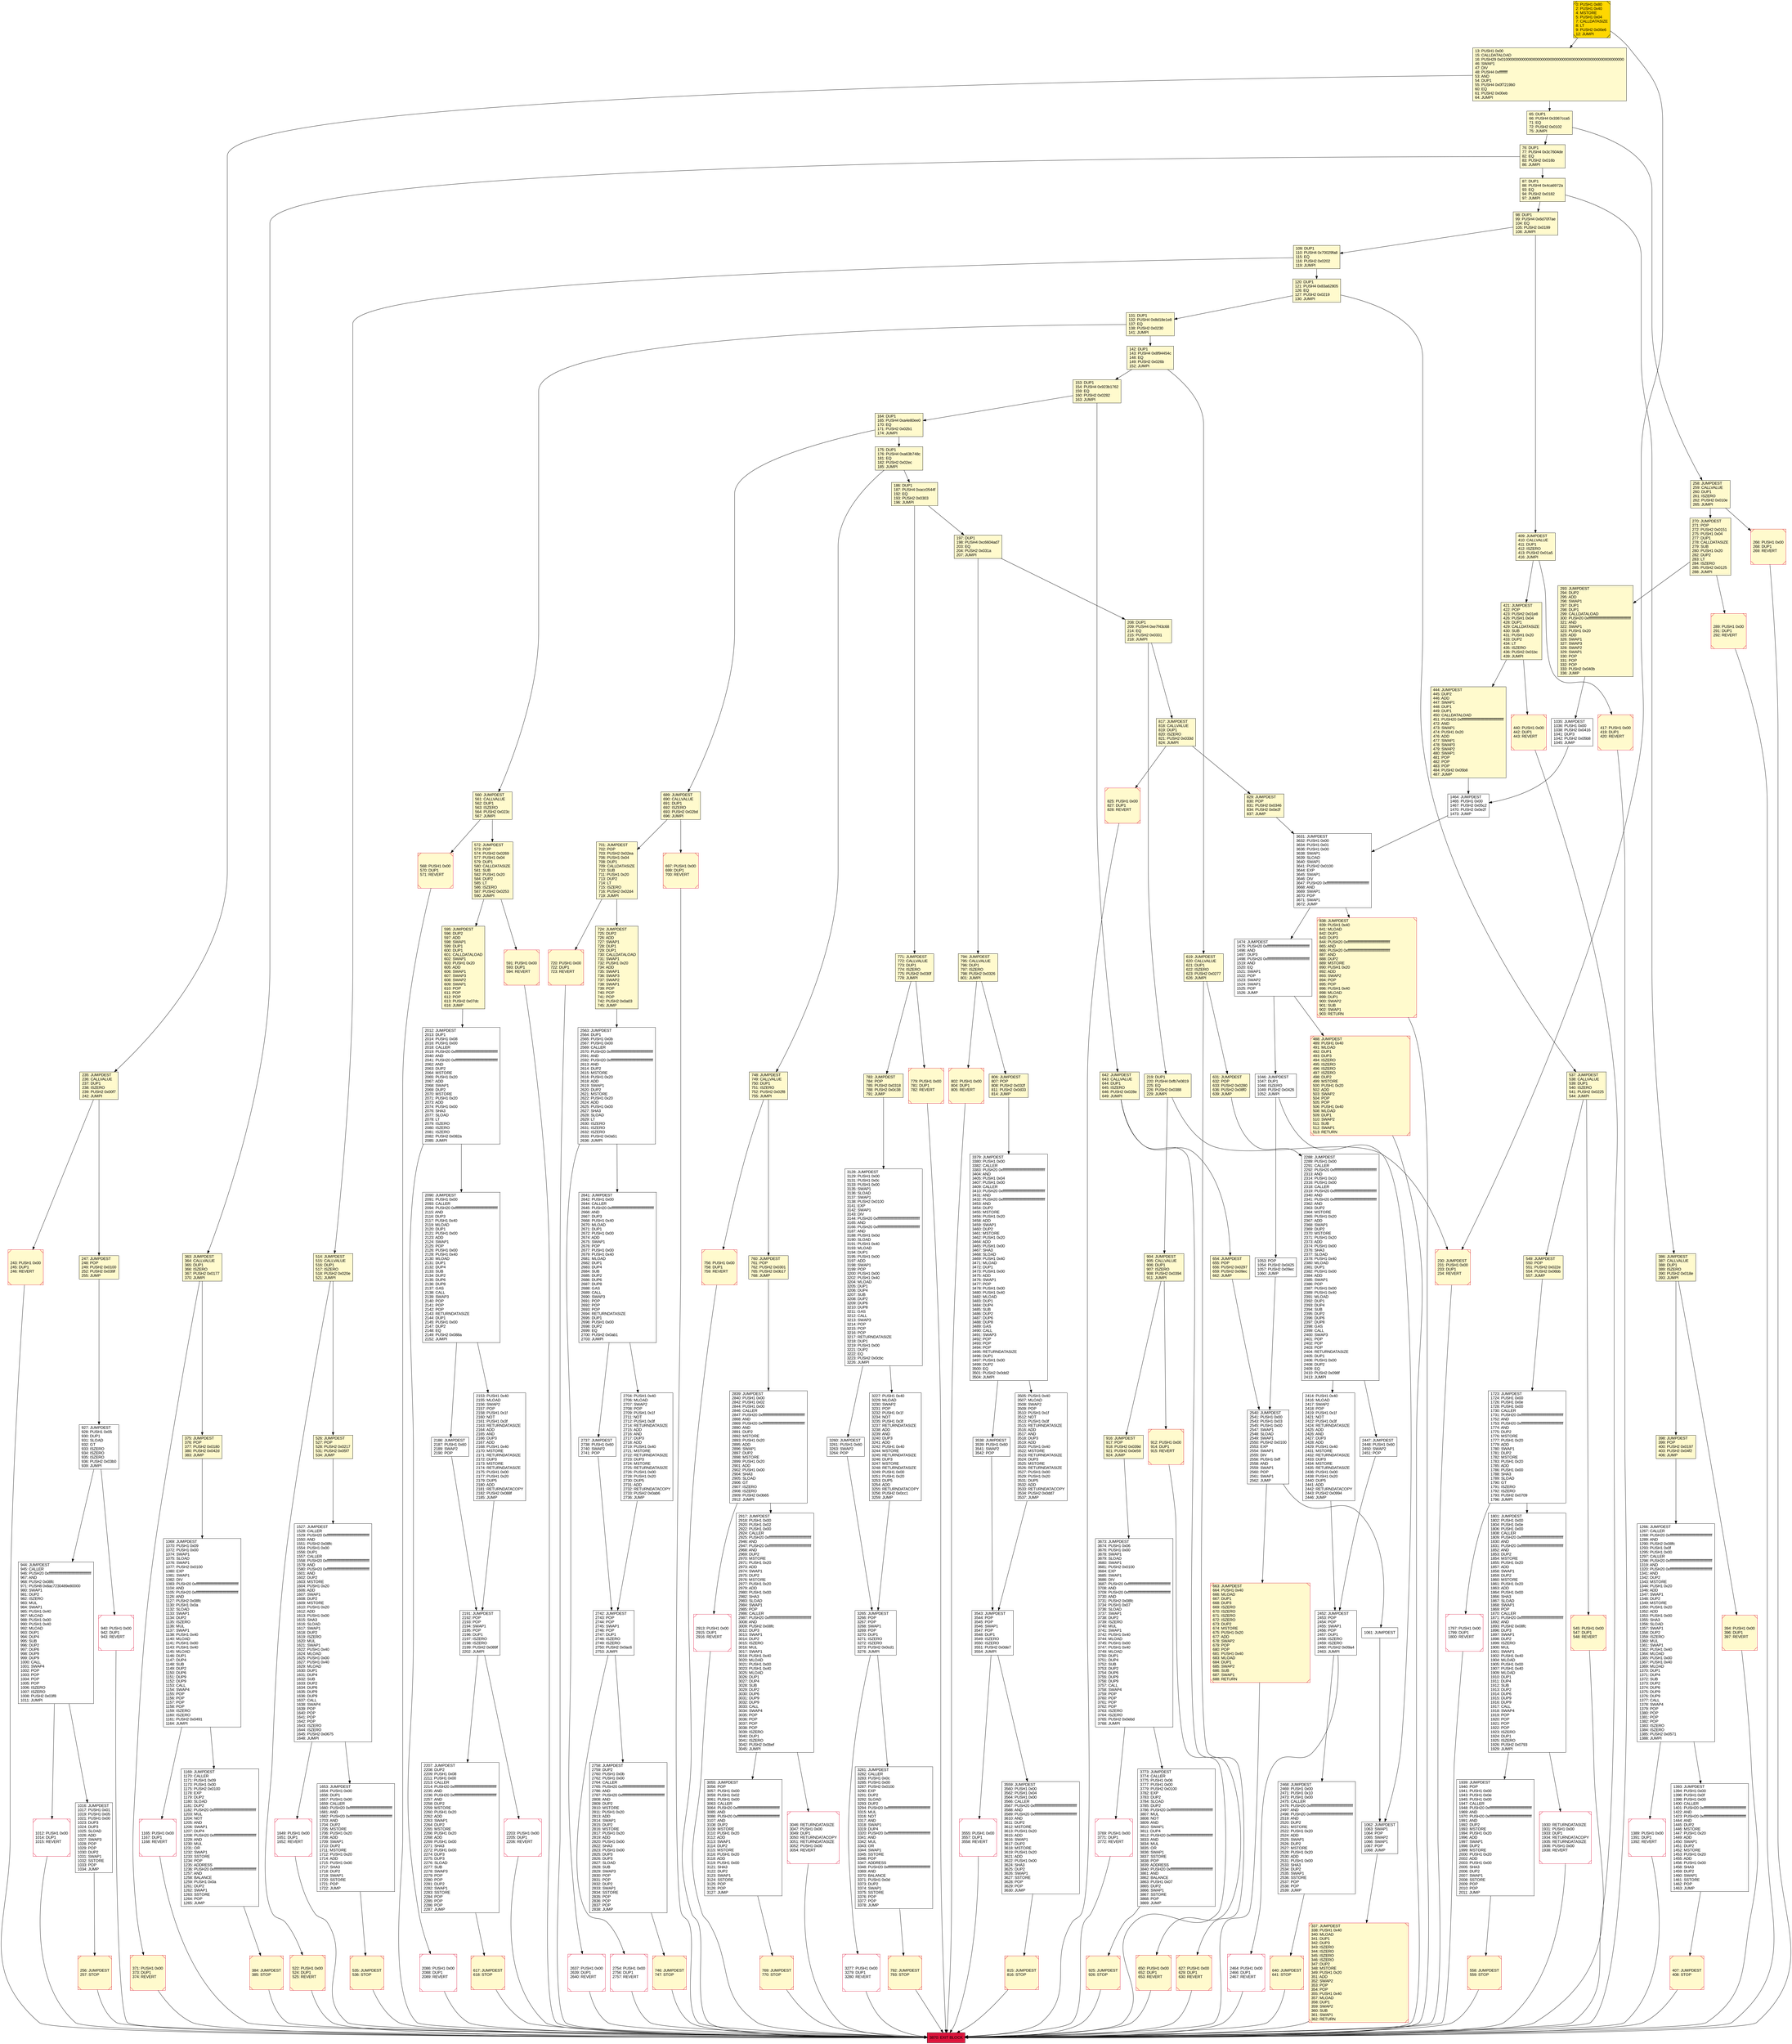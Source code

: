 digraph G {
bgcolor=transparent rankdir=UD;
node [shape=box style=filled color=black fillcolor=white fontname=arial fontcolor=black];
417 [label="417: PUSH1 0x00\l419: DUP1\l420: REVERT\l" fillcolor=lemonchiffon shape=Msquare color=crimson ];
444 [label="444: JUMPDEST\l445: DUP2\l446: ADD\l447: SWAP1\l448: DUP1\l449: DUP1\l450: CALLDATALOAD\l451: PUSH20 0xffffffffffffffffffffffffffffffffffffffff\l472: AND\l473: SWAP1\l474: PUSH1 0x20\l476: ADD\l477: SWAP1\l478: SWAP3\l479: SWAP2\l480: SWAP1\l481: POP\l482: POP\l483: POP\l484: PUSH2 0x05b8\l487: JUMP\l" fillcolor=lemonchiffon ];
2464 [label="2464: PUSH1 0x00\l2466: DUP1\l2467: REVERT\l" shape=Msquare color=crimson ];
407 [label="407: JUMPDEST\l408: STOP\l" fillcolor=lemonchiffon shape=Msquare color=crimson ];
2153 [label="2153: PUSH1 0x40\l2155: MLOAD\l2156: SWAP2\l2157: POP\l2158: PUSH1 0x1f\l2160: NOT\l2161: PUSH1 0x3f\l2163: RETURNDATASIZE\l2164: ADD\l2165: AND\l2166: DUP3\l2167: ADD\l2168: PUSH1 0x40\l2170: MSTORE\l2171: RETURNDATASIZE\l2172: DUP3\l2173: MSTORE\l2174: RETURNDATASIZE\l2175: PUSH1 0x00\l2177: PUSH1 0x20\l2179: DUP5\l2180: ADD\l2181: RETURNDATACOPY\l2182: PUSH2 0x088f\l2185: JUMP\l" ];
689 [label="689: JUMPDEST\l690: CALLVALUE\l691: DUP1\l692: ISZERO\l693: PUSH2 0x02bd\l696: JUMPI\l" fillcolor=lemonchiffon ];
65 [label="65: DUP1\l66: PUSH4 0x3367cca5\l71: EQ\l72: PUSH2 0x0102\l75: JUMPI\l" fillcolor=lemonchiffon ];
3379 [label="3379: JUMPDEST\l3380: PUSH1 0x00\l3382: CALLER\l3383: PUSH20 0xffffffffffffffffffffffffffffffffffffffff\l3404: AND\l3405: PUSH1 0x04\l3407: PUSH1 0x00\l3409: CALLER\l3410: PUSH20 0xffffffffffffffffffffffffffffffffffffffff\l3431: AND\l3432: PUSH20 0xffffffffffffffffffffffffffffffffffffffff\l3453: AND\l3454: DUP2\l3455: MSTORE\l3456: PUSH1 0x20\l3458: ADD\l3459: SWAP1\l3460: DUP2\l3461: MSTORE\l3462: PUSH1 0x20\l3464: ADD\l3465: PUSH1 0x00\l3467: SHA3\l3468: SLOAD\l3469: PUSH1 0x40\l3471: MLOAD\l3472: DUP1\l3473: PUSH1 0x00\l3475: ADD\l3476: SWAP1\l3477: POP\l3478: PUSH1 0x00\l3480: PUSH1 0x40\l3482: MLOAD\l3483: DUP1\l3484: DUP4\l3485: SUB\l3486: DUP2\l3487: DUP6\l3488: DUP8\l3489: GAS\l3490: CALL\l3491: SWAP3\l3492: POP\l3493: POP\l3494: POP\l3495: RETURNDATASIZE\l3496: DUP1\l3497: PUSH1 0x00\l3499: DUP2\l3500: EQ\l3501: PUSH2 0x0dd2\l3504: JUMPI\l" ];
2186 [label="2186: JUMPDEST\l2187: PUSH1 0x60\l2189: SWAP2\l2190: POP\l" ];
925 [label="925: JUMPDEST\l926: STOP\l" fillcolor=lemonchiffon shape=Msquare color=crimson ];
654 [label="654: JUMPDEST\l655: POP\l656: PUSH2 0x0297\l659: PUSH2 0x09ec\l662: JUMP\l" fillcolor=lemonchiffon ];
940 [label="940: PUSH1 0x00\l942: DUP1\l943: REVERT\l" shape=Msquare color=crimson ];
2447 [label="2447: JUMPDEST\l2448: PUSH1 0x60\l2450: SWAP2\l2451: POP\l" ];
13 [label="13: PUSH1 0x00\l15: CALLDATALOAD\l16: PUSH29 0x0100000000000000000000000000000000000000000000000000000000\l46: SWAP1\l47: DIV\l48: PUSH4 0xffffffff\l53: AND\l54: DUP1\l55: PUSH4 0x0f7219b0\l60: EQ\l61: PUSH2 0x00eb\l64: JUMPI\l" fillcolor=lemonchiffon ];
2090 [label="2090: JUMPDEST\l2091: PUSH1 0x00\l2093: CALLER\l2094: PUSH20 0xffffffffffffffffffffffffffffffffffffffff\l2115: AND\l2116: DUP3\l2117: PUSH1 0x40\l2119: MLOAD\l2120: DUP1\l2121: PUSH1 0x00\l2123: ADD\l2124: SWAP1\l2125: POP\l2126: PUSH1 0x00\l2128: PUSH1 0x40\l2130: MLOAD\l2131: DUP1\l2132: DUP4\l2133: SUB\l2134: DUP2\l2135: DUP6\l2136: DUP8\l2137: GAS\l2138: CALL\l2139: SWAP3\l2140: POP\l2141: POP\l2142: POP\l2143: RETURNDATASIZE\l2144: DUP1\l2145: PUSH1 0x00\l2147: DUP2\l2148: EQ\l2149: PUSH2 0x088a\l2152: JUMPI\l" ];
384 [label="384: JUMPDEST\l385: STOP\l" fillcolor=lemonchiffon shape=Msquare color=crimson ];
640 [label="640: JUMPDEST\l641: STOP\l" fillcolor=lemonchiffon shape=Msquare color=crimson ];
838 [label="838: JUMPDEST\l839: PUSH1 0x40\l841: MLOAD\l842: DUP1\l843: DUP3\l844: PUSH20 0xffffffffffffffffffffffffffffffffffffffff\l865: AND\l866: PUSH20 0xffffffffffffffffffffffffffffffffffffffff\l887: AND\l888: DUP2\l889: MSTORE\l890: PUSH1 0x20\l892: ADD\l893: SWAP2\l894: POP\l895: POP\l896: PUSH1 0x40\l898: MLOAD\l899: DUP1\l900: SWAP2\l901: SUB\l902: SWAP1\l903: RETURN\l" fillcolor=lemonchiffon shape=Msquare color=crimson ];
1474 [label="1474: JUMPDEST\l1475: PUSH20 0xffffffffffffffffffffffffffffffffffffffff\l1496: AND\l1497: DUP3\l1498: PUSH20 0xffffffffffffffffffffffffffffffffffffffff\l1519: AND\l1520: EQ\l1521: SWAP1\l1522: POP\l1523: SWAP2\l1524: SWAP1\l1525: POP\l1526: JUMP\l" ];
806 [label="806: JUMPDEST\l807: POP\l808: PUSH2 0x032f\l811: PUSH2 0x0d33\l814: JUMP\l" fillcolor=lemonchiffon ];
697 [label="697: PUSH1 0x00\l699: DUP1\l700: REVERT\l" fillcolor=lemonchiffon shape=Msquare color=crimson ];
1653 [label="1653: JUMPDEST\l1654: PUSH1 0x00\l1656: DUP1\l1657: PUSH1 0x00\l1659: CALLER\l1660: PUSH20 0xffffffffffffffffffffffffffffffffffffffff\l1681: AND\l1682: PUSH20 0xffffffffffffffffffffffffffffffffffffffff\l1703: AND\l1704: DUP2\l1705: MSTORE\l1706: PUSH1 0x20\l1708: ADD\l1709: SWAP1\l1710: DUP2\l1711: MSTORE\l1712: PUSH1 0x20\l1714: ADD\l1715: PUSH1 0x00\l1717: SHA3\l1718: DUP2\l1719: SWAP1\l1720: SSTORE\l1721: POP\l1722: JUMP\l" ];
3769 [label="3769: PUSH1 0x00\l3771: DUP1\l3772: REVERT\l" shape=Msquare color=crimson ];
98 [label="98: DUP1\l99: PUSH4 0x6d70f7ae\l104: EQ\l105: PUSH2 0x0199\l108: JUMPI\l" fillcolor=lemonchiffon ];
440 [label="440: PUSH1 0x00\l442: DUP1\l443: REVERT\l" fillcolor=lemonchiffon shape=Msquare color=crimson ];
1016 [label="1016: JUMPDEST\l1017: PUSH1 0x01\l1019: PUSH1 0x05\l1021: PUSH1 0x00\l1023: DUP3\l1024: DUP3\l1025: SLOAD\l1026: ADD\l1027: SWAP3\l1028: POP\l1029: POP\l1030: DUP2\l1031: SWAP1\l1032: SSTORE\l1033: POP\l1034: JUMP\l" ];
3870 [label="3870: EXIT BLOCK\l" fillcolor=crimson ];
944 [label="944: JUMPDEST\l945: CALLER\l946: PUSH20 0xffffffffffffffffffffffffffffffffffffffff\l967: AND\l968: PUSH2 0x08fc\l971: PUSH8 0x8ac7230489e80000\l980: SWAP1\l981: DUP2\l982: ISZERO\l983: MUL\l984: SWAP1\l985: PUSH1 0x40\l987: MLOAD\l988: PUSH1 0x00\l990: PUSH1 0x40\l992: MLOAD\l993: DUP1\l994: DUP4\l995: SUB\l996: DUP2\l997: DUP6\l998: DUP9\l999: DUP9\l1000: CALL\l1001: SWAP4\l1002: POP\l1003: POP\l1004: POP\l1005: POP\l1006: ISZERO\l1007: ISZERO\l1008: PUSH2 0x03f8\l1011: JUMPI\l" ];
270 [label="270: JUMPDEST\l271: POP\l272: PUSH2 0x0151\l275: PUSH1 0x04\l277: DUP1\l278: CALLDATASIZE\l279: SUB\l280: PUSH1 0x20\l282: DUP2\l283: LT\l284: ISZERO\l285: PUSH2 0x0125\l288: JUMPI\l" fillcolor=lemonchiffon ];
153 [label="153: DUP1\l154: PUSH4 0x923b1762\l159: EQ\l160: PUSH2 0x0282\l163: JUMPI\l" fillcolor=lemonchiffon ];
2452 [label="2452: JUMPDEST\l2453: POP\l2454: POP\l2455: SWAP1\l2456: POP\l2457: DUP1\l2458: ISZERO\l2459: ISZERO\l2460: PUSH2 0x09a4\l2463: JUMPI\l" ];
386 [label="386: JUMPDEST\l387: CALLVALUE\l388: DUP1\l389: ISZERO\l390: PUSH2 0x018e\l393: JUMPI\l" fillcolor=lemonchiffon ];
619 [label="619: JUMPDEST\l620: CALLVALUE\l621: DUP1\l622: ISZERO\l623: PUSH2 0x0277\l626: JUMPI\l" fillcolor=lemonchiffon ];
394 [label="394: PUSH1 0x00\l396: DUP1\l397: REVERT\l" fillcolor=lemonchiffon shape=Msquare color=crimson ];
650 [label="650: PUSH1 0x00\l652: DUP1\l653: REVERT\l" fillcolor=lemonchiffon shape=Msquare color=crimson ];
1165 [label="1165: PUSH1 0x00\l1167: DUP1\l1168: REVERT\l" shape=Msquare color=crimson ];
927 [label="927: JUMPDEST\l928: PUSH1 0x05\l930: DUP1\l931: SLOAD\l932: GT\l933: ISZERO\l934: ISZERO\l935: ISZERO\l936: PUSH2 0x03b0\l939: JUMPI\l" ];
1527 [label="1527: JUMPDEST\l1528: CALLER\l1529: PUSH20 0xffffffffffffffffffffffffffffffffffffffff\l1550: AND\l1551: PUSH2 0x08fc\l1554: PUSH1 0x00\l1556: DUP1\l1557: CALLER\l1558: PUSH20 0xffffffffffffffffffffffffffffffffffffffff\l1579: AND\l1580: PUSH20 0xffffffffffffffffffffffffffffffffffffffff\l1601: AND\l1602: DUP2\l1603: MSTORE\l1604: PUSH1 0x20\l1606: ADD\l1607: SWAP1\l1608: DUP2\l1609: MSTORE\l1610: PUSH1 0x20\l1612: ADD\l1613: PUSH1 0x00\l1615: SHA3\l1616: SLOAD\l1617: SWAP1\l1618: DUP2\l1619: ISZERO\l1620: MUL\l1621: SWAP1\l1622: PUSH1 0x40\l1624: MLOAD\l1625: PUSH1 0x00\l1627: PUSH1 0x40\l1629: MLOAD\l1630: DUP1\l1631: DUP4\l1632: SUB\l1633: DUP2\l1634: DUP6\l1635: DUP9\l1636: DUP9\l1637: CALL\l1638: SWAP4\l1639: POP\l1640: POP\l1641: POP\l1642: POP\l1643: ISZERO\l1644: ISZERO\l1645: PUSH2 0x0675\l1648: JUMPI\l" ];
912 [label="912: PUSH1 0x00\l914: DUP1\l915: REVERT\l" fillcolor=lemonchiffon shape=Msquare color=crimson ];
2737 [label="2737: JUMPDEST\l2738: PUSH1 0x60\l2740: SWAP2\l2741: POP\l" ];
2742 [label="2742: JUMPDEST\l2743: POP\l2744: POP\l2745: SWAP1\l2746: POP\l2747: DUP1\l2748: ISZERO\l2749: ISZERO\l2750: PUSH2 0x0ac6\l2753: JUMPI\l" ];
1801 [label="1801: JUMPDEST\l1802: PUSH1 0x00\l1804: PUSH1 0x0e\l1806: PUSH1 0x00\l1808: CALLER\l1809: PUSH20 0xffffffffffffffffffffffffffffffffffffffff\l1830: AND\l1831: PUSH20 0xffffffffffffffffffffffffffffffffffffffff\l1852: AND\l1853: DUP2\l1854: MSTORE\l1855: PUSH1 0x20\l1857: ADD\l1858: SWAP1\l1859: DUP2\l1860: MSTORE\l1861: PUSH1 0x20\l1863: ADD\l1864: PUSH1 0x00\l1866: SHA3\l1867: SLOAD\l1868: SWAP1\l1869: POP\l1870: CALLER\l1871: PUSH20 0xffffffffffffffffffffffffffffffffffffffff\l1892: AND\l1893: PUSH2 0x08fc\l1896: DUP3\l1897: SWAP1\l1898: DUP2\l1899: ISZERO\l1900: MUL\l1901: SWAP1\l1902: PUSH1 0x40\l1904: MLOAD\l1905: PUSH1 0x00\l1907: PUSH1 0x40\l1909: MLOAD\l1910: DUP1\l1911: DUP4\l1912: SUB\l1913: DUP2\l1914: DUP6\l1915: DUP9\l1916: DUP9\l1917: CALL\l1918: SWAP4\l1919: POP\l1920: POP\l1921: POP\l1922: POP\l1923: ISZERO\l1924: DUP1\l1925: ISZERO\l1926: PUSH2 0x0793\l1929: JUMPI\l" ];
87 [label="87: DUP1\l88: PUSH4 0x4ca6972a\l93: EQ\l94: PUSH2 0x0182\l97: JUMPI\l" fillcolor=lemonchiffon ];
771 [label="771: JUMPDEST\l772: CALLVALUE\l773: DUP1\l774: ISZERO\l775: PUSH2 0x030f\l778: JUMPI\l" fillcolor=lemonchiffon ];
1266 [label="1266: JUMPDEST\l1267: CALLER\l1268: PUSH20 0xffffffffffffffffffffffffffffffffffffffff\l1289: AND\l1290: PUSH2 0x08fc\l1293: PUSH1 0x0f\l1295: PUSH1 0x00\l1297: CALLER\l1298: PUSH20 0xffffffffffffffffffffffffffffffffffffffff\l1319: AND\l1320: PUSH20 0xffffffffffffffffffffffffffffffffffffffff\l1341: AND\l1342: DUP2\l1343: MSTORE\l1344: PUSH1 0x20\l1346: ADD\l1347: SWAP1\l1348: DUP2\l1349: MSTORE\l1350: PUSH1 0x20\l1352: ADD\l1353: PUSH1 0x00\l1355: SHA3\l1356: SLOAD\l1357: SWAP1\l1358: DUP2\l1359: ISZERO\l1360: MUL\l1361: SWAP1\l1362: PUSH1 0x40\l1364: MLOAD\l1365: PUSH1 0x00\l1367: PUSH1 0x40\l1369: MLOAD\l1370: DUP1\l1371: DUP4\l1372: SUB\l1373: DUP2\l1374: DUP6\l1375: DUP9\l1376: DUP9\l1377: CALL\l1378: SWAP4\l1379: POP\l1380: POP\l1381: POP\l1382: POP\l1383: ISZERO\l1384: ISZERO\l1385: PUSH2 0x0571\l1388: JUMPI\l" ];
2203 [label="2203: PUSH1 0x00\l2205: DUP1\l2206: REVERT\l" shape=Msquare color=crimson ];
3559 [label="3559: JUMPDEST\l3560: PUSH1 0x00\l3562: PUSH1 0x04\l3564: PUSH1 0x00\l3566: CALLER\l3567: PUSH20 0xffffffffffffffffffffffffffffffffffffffff\l3588: AND\l3589: PUSH20 0xffffffffffffffffffffffffffffffffffffffff\l3610: AND\l3611: DUP2\l3612: MSTORE\l3613: PUSH1 0x20\l3615: ADD\l3616: SWAP1\l3617: DUP2\l3618: MSTORE\l3619: PUSH1 0x20\l3621: ADD\l3622: PUSH1 0x00\l3624: SHA3\l3625: DUP2\l3626: SWAP1\l3627: SSTORE\l3628: POP\l3629: POP\l3630: JUMP\l" ];
3260 [label="3260: JUMPDEST\l3261: PUSH1 0x60\l3263: SWAP2\l3264: POP\l" ];
1464 [label="1464: JUMPDEST\l1465: PUSH1 0x00\l1467: PUSH2 0x05c2\l1470: PUSH2 0x0e2f\l1473: JUMP\l" ];
760 [label="760: JUMPDEST\l761: POP\l762: PUSH2 0x0301\l765: PUSH2 0x0b17\l768: JUMP\l" fillcolor=lemonchiffon ];
3555 [label="3555: PUSH1 0x00\l3557: DUP1\l3558: REVERT\l" shape=Msquare color=crimson ];
1939 [label="1939: JUMPDEST\l1940: POP\l1941: PUSH1 0x00\l1943: PUSH1 0x0e\l1945: PUSH1 0x00\l1947: CALLER\l1948: PUSH20 0xffffffffffffffffffffffffffffffffffffffff\l1969: AND\l1970: PUSH20 0xffffffffffffffffffffffffffffffffffffffff\l1991: AND\l1992: DUP2\l1993: MSTORE\l1994: PUSH1 0x20\l1996: ADD\l1997: SWAP1\l1998: DUP2\l1999: MSTORE\l2000: PUSH1 0x20\l2002: ADD\l2003: PUSH1 0x00\l2005: SHA3\l2006: DUP2\l2007: SWAP1\l2008: SSTORE\l2009: POP\l2010: POP\l2011: JUMP\l" ];
2641 [label="2641: JUMPDEST\l2642: PUSH1 0x00\l2644: CALLER\l2645: PUSH20 0xffffffffffffffffffffffffffffffffffffffff\l2666: AND\l2667: DUP3\l2668: PUSH1 0x40\l2670: MLOAD\l2671: DUP1\l2672: PUSH1 0x00\l2674: ADD\l2675: SWAP1\l2676: POP\l2677: PUSH1 0x00\l2679: PUSH1 0x40\l2681: MLOAD\l2682: DUP1\l2683: DUP4\l2684: SUB\l2685: DUP2\l2686: DUP6\l2687: DUP8\l2688: GAS\l2689: CALL\l2690: SWAP3\l2691: POP\l2692: POP\l2693: POP\l2694: RETURNDATASIZE\l2695: DUP1\l2696: PUSH1 0x00\l2698: DUP2\l2699: EQ\l2700: PUSH2 0x0ab1\l2703: JUMPI\l" ];
409 [label="409: JUMPDEST\l410: CALLVALUE\l411: DUP1\l412: ISZERO\l413: PUSH2 0x01a5\l416: JUMPI\l" fillcolor=lemonchiffon ];
572 [label="572: JUMPDEST\l573: POP\l574: PUSH2 0x0269\l577: PUSH1 0x04\l579: DUP1\l580: CALLDATASIZE\l581: SUB\l582: PUSH1 0x20\l584: DUP2\l585: LT\l586: ISZERO\l587: PUSH2 0x0253\l590: JUMPI\l" fillcolor=lemonchiffon ];
526 [label="526: JUMPDEST\l527: POP\l528: PUSH2 0x0217\l531: PUSH2 0x05f7\l534: JUMP\l" fillcolor=lemonchiffon ];
3538 [label="3538: JUMPDEST\l3539: PUSH1 0x60\l3541: SWAP2\l3542: POP\l" ];
175 [label="175: DUP1\l176: PUSH4 0xa63b748c\l181: EQ\l182: PUSH2 0x02ec\l185: JUMPI\l" fillcolor=lemonchiffon ];
243 [label="243: PUSH1 0x00\l245: DUP1\l246: REVERT\l" fillcolor=lemonchiffon shape=Msquare color=crimson ];
756 [label="756: PUSH1 0x00\l758: DUP1\l759: REVERT\l" fillcolor=lemonchiffon shape=Msquare color=crimson ];
1012 [label="1012: PUSH1 0x00\l1014: DUP1\l1015: REVERT\l" shape=Msquare color=crimson ];
120 [label="120: DUP1\l121: PUSH4 0x83a62805\l126: EQ\l127: PUSH2 0x0219\l130: JUMPI\l" fillcolor=lemonchiffon ];
514 [label="514: JUMPDEST\l515: CALLVALUE\l516: DUP1\l517: ISZERO\l518: PUSH2 0x020e\l521: JUMPI\l" fillcolor=lemonchiffon ];
1393 [label="1393: JUMPDEST\l1394: PUSH1 0x00\l1396: PUSH1 0x0f\l1398: PUSH1 0x00\l1400: CALLER\l1401: PUSH20 0xffffffffffffffffffffffffffffffffffffffff\l1422: AND\l1423: PUSH20 0xffffffffffffffffffffffffffffffffffffffff\l1444: AND\l1445: DUP2\l1446: MSTORE\l1447: PUSH1 0x20\l1449: ADD\l1450: SWAP1\l1451: DUP2\l1452: MSTORE\l1453: PUSH1 0x20\l1455: ADD\l1456: PUSH1 0x00\l1458: SHA3\l1459: DUP2\l1460: SWAP1\l1461: SSTORE\l1462: POP\l1463: JUMP\l" ];
0 [label="0: PUSH1 0x80\l2: PUSH1 0x40\l4: MSTORE\l5: PUSH1 0x04\l7: CALLDATASIZE\l8: LT\l9: PUSH2 0x00e6\l12: JUMPI\l" fillcolor=lemonchiffon shape=Msquare fillcolor=gold ];
2288 [label="2288: JUMPDEST\l2289: PUSH1 0x00\l2291: CALLER\l2292: PUSH20 0xffffffffffffffffffffffffffffffffffffffff\l2313: AND\l2314: PUSH1 0x10\l2316: PUSH1 0x00\l2318: CALLER\l2319: PUSH20 0xffffffffffffffffffffffffffffffffffffffff\l2340: AND\l2341: PUSH20 0xffffffffffffffffffffffffffffffffffffffff\l2362: AND\l2363: DUP2\l2364: MSTORE\l2365: PUSH1 0x20\l2367: ADD\l2368: SWAP1\l2369: DUP2\l2370: MSTORE\l2371: PUSH1 0x20\l2373: ADD\l2374: PUSH1 0x00\l2376: SHA3\l2377: SLOAD\l2378: PUSH1 0x40\l2380: MLOAD\l2381: DUP1\l2382: PUSH1 0x00\l2384: ADD\l2385: SWAP1\l2386: POP\l2387: PUSH1 0x00\l2389: PUSH1 0x40\l2391: MLOAD\l2392: DUP1\l2393: DUP4\l2394: SUB\l2395: DUP2\l2396: DUP6\l2397: DUP8\l2398: GAS\l2399: CALL\l2400: SWAP3\l2401: POP\l2402: POP\l2403: POP\l2404: RETURNDATASIZE\l2405: DUP1\l2406: PUSH1 0x00\l2408: DUP2\l2409: EQ\l2410: PUSH2 0x098f\l2413: JUMPI\l" ];
2754 [label="2754: PUSH1 0x00\l2756: DUP1\l2757: REVERT\l" shape=Msquare color=crimson ];
421 [label="421: JUMPDEST\l422: POP\l423: PUSH2 0x01e8\l426: PUSH1 0x04\l428: DUP1\l429: CALLDATASIZE\l430: SUB\l431: PUSH1 0x20\l433: DUP2\l434: LT\l435: ISZERO\l436: PUSH2 0x01bc\l439: JUMPI\l" fillcolor=lemonchiffon ];
109 [label="109: DUP1\l110: PUSH4 0x70029fa8\l115: EQ\l116: PUSH2 0x0202\l119: JUMPI\l" fillcolor=lemonchiffon ];
3277 [label="3277: PUSH1 0x00\l3279: DUP1\l3280: REVERT\l" shape=Msquare color=crimson ];
3505 [label="3505: PUSH1 0x40\l3507: MLOAD\l3508: SWAP2\l3509: POP\l3510: PUSH1 0x1f\l3512: NOT\l3513: PUSH1 0x3f\l3515: RETURNDATASIZE\l3516: ADD\l3517: AND\l3518: DUP3\l3519: ADD\l3520: PUSH1 0x40\l3522: MSTORE\l3523: RETURNDATASIZE\l3524: DUP3\l3525: MSTORE\l3526: RETURNDATASIZE\l3527: PUSH1 0x00\l3529: PUSH1 0x20\l3531: DUP5\l3532: ADD\l3533: RETURNDATACOPY\l3534: PUSH2 0x0dd7\l3537: JUMP\l" ];
337 [label="337: JUMPDEST\l338: PUSH1 0x40\l340: MLOAD\l341: DUP1\l342: DUP3\l343: ISZERO\l344: ISZERO\l345: ISZERO\l346: ISZERO\l347: DUP2\l348: MSTORE\l349: PUSH1 0x20\l351: ADD\l352: SWAP2\l353: POP\l354: POP\l355: PUSH1 0x40\l357: MLOAD\l358: DUP1\l359: SWAP2\l360: SUB\l361: SWAP1\l362: RETURN\l" fillcolor=lemonchiffon shape=Msquare color=crimson ];
720 [label="720: PUSH1 0x00\l722: DUP1\l723: REVERT\l" fillcolor=lemonchiffon shape=Msquare color=crimson ];
2704 [label="2704: PUSH1 0x40\l2706: MLOAD\l2707: SWAP2\l2708: POP\l2709: PUSH1 0x1f\l2711: NOT\l2712: PUSH1 0x3f\l2714: RETURNDATASIZE\l2715: ADD\l2716: AND\l2717: DUP3\l2718: ADD\l2719: PUSH1 0x40\l2721: MSTORE\l2722: RETURNDATASIZE\l2723: DUP3\l2724: MSTORE\l2725: RETURNDATASIZE\l2726: PUSH1 0x00\l2728: PUSH1 0x20\l2730: DUP5\l2731: ADD\l2732: RETURNDATACOPY\l2733: PUSH2 0x0ab6\l2736: JUMP\l" ];
916 [label="916: JUMPDEST\l917: POP\l918: PUSH2 0x039d\l921: PUSH2 0x0e59\l924: JUMP\l" fillcolor=lemonchiffon ];
398 [label="398: JUMPDEST\l399: POP\l400: PUSH2 0x0197\l403: PUSH2 0x04f2\l406: JUMP\l" fillcolor=lemonchiffon ];
631 [label="631: JUMPDEST\l632: POP\l633: PUSH2 0x0280\l636: PUSH2 0x08f0\l639: JUMP\l" fillcolor=lemonchiffon ];
2191 [label="2191: JUMPDEST\l2192: POP\l2193: POP\l2194: SWAP1\l2195: POP\l2196: DUP1\l2197: ISZERO\l2198: ISZERO\l2199: PUSH2 0x089f\l2202: JUMPI\l" ];
186 [label="186: DUP1\l187: PUSH4 0xacc0544f\l192: EQ\l193: PUSH2 0x0303\l196: JUMPI\l" fillcolor=lemonchiffon ];
2207 [label="2207: JUMPDEST\l2208: DUP2\l2209: PUSH1 0x08\l2211: PUSH1 0x00\l2213: CALLER\l2214: PUSH20 0xffffffffffffffffffffffffffffffffffffffff\l2235: AND\l2236: PUSH20 0xffffffffffffffffffffffffffffffffffffffff\l2257: AND\l2258: DUP2\l2259: MSTORE\l2260: PUSH1 0x20\l2262: ADD\l2263: SWAP1\l2264: DUP2\l2265: MSTORE\l2266: PUSH1 0x20\l2268: ADD\l2269: PUSH1 0x00\l2271: SHA3\l2272: PUSH1 0x00\l2274: DUP3\l2275: DUP3\l2276: SLOAD\l2277: SUB\l2278: SWAP3\l2279: POP\l2280: POP\l2281: DUP2\l2282: SWAP1\l2283: SSTORE\l2284: POP\l2285: POP\l2286: POP\l2287: JUMP\l" ];
746 [label="746: JUMPDEST\l747: STOP\l" fillcolor=lemonchiffon shape=Msquare color=crimson ];
289 [label="289: PUSH1 0x00\l291: DUP1\l292: REVERT\l" fillcolor=lemonchiffon shape=Msquare color=crimson ];
545 [label="545: PUSH1 0x00\l547: DUP1\l548: REVERT\l" fillcolor=lemonchiffon shape=Msquare color=crimson ];
535 [label="535: JUMPDEST\l536: STOP\l" fillcolor=lemonchiffon shape=Msquare color=crimson ];
802 [label="802: PUSH1 0x00\l804: DUP1\l805: REVERT\l" fillcolor=lemonchiffon shape=Msquare color=crimson ];
1723 [label="1723: JUMPDEST\l1724: PUSH1 0x00\l1726: PUSH1 0x0e\l1728: PUSH1 0x00\l1730: CALLER\l1731: PUSH20 0xffffffffffffffffffffffffffffffffffffffff\l1752: AND\l1753: PUSH20 0xffffffffffffffffffffffffffffffffffffffff\l1774: AND\l1775: DUP2\l1776: MSTORE\l1777: PUSH1 0x20\l1779: ADD\l1780: SWAP1\l1781: DUP2\l1782: MSTORE\l1783: PUSH1 0x20\l1785: ADD\l1786: PUSH1 0x00\l1788: SHA3\l1789: SLOAD\l1790: GT\l1791: ISZERO\l1792: ISZERO\l1793: PUSH2 0x0709\l1796: JUMPI\l" ];
2012 [label="2012: JUMPDEST\l2013: DUP1\l2014: PUSH1 0x08\l2016: PUSH1 0x00\l2018: CALLER\l2019: PUSH20 0xffffffffffffffffffffffffffffffffffffffff\l2040: AND\l2041: PUSH20 0xffffffffffffffffffffffffffffffffffffffff\l2062: AND\l2063: DUP2\l2064: MSTORE\l2065: PUSH1 0x20\l2067: ADD\l2068: SWAP1\l2069: DUP2\l2070: MSTORE\l2071: PUSH1 0x20\l2073: ADD\l2074: PUSH1 0x00\l2076: SHA3\l2077: SLOAD\l2078: LT\l2079: ISZERO\l2080: ISZERO\l2081: ISZERO\l2082: PUSH2 0x082a\l2085: JUMPI\l" ];
2086 [label="2086: PUSH1 0x00\l2088: DUP1\l2089: REVERT\l" shape=Msquare color=crimson ];
748 [label="748: JUMPDEST\l749: CALLVALUE\l750: DUP1\l751: ISZERO\l752: PUSH2 0x02f8\l755: JUMPI\l" fillcolor=lemonchiffon ];
792 [label="792: JUMPDEST\l793: STOP\l" fillcolor=lemonchiffon shape=Msquare color=crimson ];
1062 [label="1062: JUMPDEST\l1063: SWAP1\l1064: POP\l1065: SWAP2\l1066: SWAP1\l1067: POP\l1068: JUMP\l" ];
375 [label="375: JUMPDEST\l376: POP\l377: PUSH2 0x0180\l380: PUSH2 0x042d\l383: JUMP\l" fillcolor=lemonchiffon ];
1930 [label="1930: RETURNDATASIZE\l1931: PUSH1 0x00\l1933: DUP1\l1934: RETURNDATACOPY\l1935: RETURNDATASIZE\l1936: PUSH1 0x00\l1938: REVERT\l" shape=Msquare color=crimson ];
256 [label="256: JUMPDEST\l257: STOP\l" fillcolor=lemonchiffon shape=Msquare color=crimson ];
769 [label="769: JUMPDEST\l770: STOP\l" fillcolor=lemonchiffon shape=Msquare color=crimson ];
2563 [label="2563: JUMPDEST\l2564: DUP1\l2565: PUSH1 0x0b\l2567: PUSH1 0x00\l2569: CALLER\l2570: PUSH20 0xffffffffffffffffffffffffffffffffffffffff\l2591: AND\l2592: PUSH20 0xffffffffffffffffffffffffffffffffffffffff\l2613: AND\l2614: DUP2\l2615: MSTORE\l2616: PUSH1 0x20\l2618: ADD\l2619: SWAP1\l2620: DUP2\l2621: MSTORE\l2622: PUSH1 0x20\l2624: ADD\l2625: PUSH1 0x00\l2627: SHA3\l2628: SLOAD\l2629: LT\l2630: ISZERO\l2631: ISZERO\l2632: ISZERO\l2633: PUSH2 0x0a51\l2636: JUMPI\l" ];
783 [label="783: JUMPDEST\l784: POP\l785: PUSH2 0x0318\l788: PUSH2 0x0c38\l791: JUMP\l" fillcolor=lemonchiffon ];
293 [label="293: JUMPDEST\l294: DUP2\l295: ADD\l296: SWAP1\l297: DUP1\l298: DUP1\l299: CALLDATALOAD\l300: PUSH20 0xffffffffffffffffffffffffffffffffffffffff\l321: AND\l322: SWAP1\l323: PUSH1 0x20\l325: ADD\l326: SWAP1\l327: SWAP3\l328: SWAP2\l329: SWAP1\l330: POP\l331: POP\l332: POP\l333: PUSH2 0x040b\l336: JUMP\l" fillcolor=lemonchiffon ];
825 [label="825: PUSH1 0x00\l827: DUP1\l828: REVERT\l" fillcolor=lemonchiffon shape=Msquare color=crimson ];
829 [label="829: JUMPDEST\l830: POP\l831: PUSH2 0x0346\l834: PUSH2 0x0e2f\l837: JUMP\l" fillcolor=lemonchiffon ];
568 [label="568: PUSH1 0x00\l570: DUP1\l571: REVERT\l" fillcolor=lemonchiffon shape=Msquare color=crimson ];
817 [label="817: JUMPDEST\l818: CALLVALUE\l819: DUP1\l820: ISZERO\l821: PUSH2 0x033d\l824: JUMPI\l" fillcolor=lemonchiffon ];
1046 [label="1046: JUMPDEST\l1047: DUP1\l1048: ISZERO\l1049: PUSH2 0x0426\l1052: JUMPI\l" ];
794 [label="794: JUMPDEST\l795: CALLVALUE\l796: DUP1\l797: ISZERO\l798: PUSH2 0x0326\l801: JUMPI\l" fillcolor=lemonchiffon ];
2414 [label="2414: PUSH1 0x40\l2416: MLOAD\l2417: SWAP2\l2418: POP\l2419: PUSH1 0x1f\l2421: NOT\l2422: PUSH1 0x3f\l2424: RETURNDATASIZE\l2425: ADD\l2426: AND\l2427: DUP3\l2428: ADD\l2429: PUSH1 0x40\l2431: MSTORE\l2432: RETURNDATASIZE\l2433: DUP3\l2434: MSTORE\l2435: RETURNDATASIZE\l2436: PUSH1 0x00\l2438: PUSH1 0x20\l2440: DUP5\l2441: ADD\l2442: RETURNDATACOPY\l2443: PUSH2 0x0994\l2446: JUMP\l" ];
1797 [label="1797: PUSH1 0x00\l1799: DUP1\l1800: REVERT\l" shape=Msquare color=crimson ];
247 [label="247: JUMPDEST\l248: POP\l249: PUSH2 0x0100\l252: PUSH2 0x039f\l255: JUMP\l" fillcolor=lemonchiffon ];
258 [label="258: JUMPDEST\l259: CALLVALUE\l260: DUP1\l261: ISZERO\l262: PUSH2 0x010e\l265: JUMPI\l" fillcolor=lemonchiffon ];
76 [label="76: DUP1\l77: PUSH4 0x3c7604de\l82: EQ\l83: PUSH2 0x016b\l86: JUMPI\l" fillcolor=lemonchiffon ];
779 [label="779: PUSH1 0x00\l781: DUP1\l782: REVERT\l" fillcolor=lemonchiffon shape=Msquare color=crimson ];
266 [label="266: PUSH1 0x00\l268: DUP1\l269: REVERT\l" fillcolor=lemonchiffon shape=Msquare color=crimson ];
1035 [label="1035: JUMPDEST\l1036: PUSH1 0x00\l1038: PUSH2 0x0416\l1041: DUP3\l1042: PUSH2 0x05b8\l1045: JUMP\l" ];
522 [label="522: PUSH1 0x00\l524: DUP1\l525: REVERT\l" fillcolor=lemonchiffon shape=Msquare color=crimson ];
663 [label="663: JUMPDEST\l664: PUSH1 0x40\l666: MLOAD\l667: DUP1\l668: DUP3\l669: ISZERO\l670: ISZERO\l671: ISZERO\l672: ISZERO\l673: DUP2\l674: MSTORE\l675: PUSH1 0x20\l677: ADD\l678: SWAP2\l679: POP\l680: POP\l681: PUSH1 0x40\l683: MLOAD\l684: DUP1\l685: SWAP2\l686: SUB\l687: SWAP1\l688: RETURN\l" fillcolor=lemonchiffon shape=Msquare color=crimson ];
2468 [label="2468: JUMPDEST\l2469: PUSH1 0x00\l2471: PUSH1 0x10\l2473: PUSH1 0x00\l2475: CALLER\l2476: PUSH20 0xffffffffffffffffffffffffffffffffffffffff\l2497: AND\l2498: PUSH20 0xffffffffffffffffffffffffffffffffffffffff\l2519: AND\l2520: DUP2\l2521: MSTORE\l2522: PUSH1 0x20\l2524: ADD\l2525: SWAP1\l2526: DUP2\l2527: MSTORE\l2528: PUSH1 0x20\l2530: ADD\l2531: PUSH1 0x00\l2533: SHA3\l2534: DUP2\l2535: SWAP1\l2536: SSTORE\l2537: POP\l2538: POP\l2539: JUMP\l" ];
131 [label="131: DUP1\l132: PUSH4 0x8d18e1e8\l137: EQ\l138: PUSH2 0x0230\l141: JUMPI\l" fillcolor=lemonchiffon ];
3543 [label="3543: JUMPDEST\l3544: POP\l3545: POP\l3546: SWAP1\l3547: POP\l3548: DUP1\l3549: ISZERO\l3550: ISZERO\l3551: PUSH2 0x0de7\l3554: JUMPI\l" ];
142 [label="142: DUP1\l143: PUSH4 0x8f94454c\l148: EQ\l149: PUSH2 0x026b\l152: JUMPI\l" fillcolor=lemonchiffon ];
3227 [label="3227: PUSH1 0x40\l3229: MLOAD\l3230: SWAP2\l3231: POP\l3232: PUSH1 0x1f\l3234: NOT\l3235: PUSH1 0x3f\l3237: RETURNDATASIZE\l3238: ADD\l3239: AND\l3240: DUP3\l3241: ADD\l3242: PUSH1 0x40\l3244: MSTORE\l3245: RETURNDATASIZE\l3246: DUP3\l3247: MSTORE\l3248: RETURNDATASIZE\l3249: PUSH1 0x00\l3251: PUSH1 0x20\l3253: DUP5\l3254: ADD\l3255: RETURNDATACOPY\l3256: PUSH2 0x0cc1\l3259: JUMP\l" ];
558 [label="558: JUMPDEST\l559: STOP\l" fillcolor=lemonchiffon shape=Msquare color=crimson ];
815 [label="815: JUMPDEST\l816: STOP\l" fillcolor=lemonchiffon shape=Msquare color=crimson ];
2913 [label="2913: PUSH1 0x00\l2915: DUP1\l2916: REVERT\l" shape=Msquare color=crimson ];
560 [label="560: JUMPDEST\l561: CALLVALUE\l562: DUP1\l563: ISZERO\l564: PUSH2 0x023c\l567: JUMPI\l" fillcolor=lemonchiffon ];
724 [label="724: JUMPDEST\l725: DUP2\l726: ADD\l727: SWAP1\l728: DUP1\l729: DUP1\l730: CALLDATALOAD\l731: SWAP1\l732: PUSH1 0x20\l734: ADD\l735: SWAP1\l736: SWAP3\l737: SWAP2\l738: SWAP1\l739: POP\l740: POP\l741: POP\l742: PUSH2 0x0a03\l745: JUMP\l" fillcolor=lemonchiffon ];
208 [label="208: DUP1\l209: PUSH4 0xe7f43c68\l214: EQ\l215: PUSH2 0x0331\l218: JUMPI\l" fillcolor=lemonchiffon ];
197 [label="197: DUP1\l198: PUSH4 0xc6604ad7\l203: EQ\l204: PUSH2 0x031a\l207: JUMPI\l" fillcolor=lemonchiffon ];
2917 [label="2917: JUMPDEST\l2918: PUSH1 0x00\l2920: PUSH1 0x02\l2922: PUSH1 0x00\l2924: CALLER\l2925: PUSH20 0xffffffffffffffffffffffffffffffffffffffff\l2946: AND\l2947: PUSH20 0xffffffffffffffffffffffffffffffffffffffff\l2968: AND\l2969: DUP2\l2970: MSTORE\l2971: PUSH1 0x20\l2973: ADD\l2974: SWAP1\l2975: DUP2\l2976: MSTORE\l2977: PUSH1 0x20\l2979: ADD\l2980: PUSH1 0x00\l2982: SHA3\l2983: SLOAD\l2984: SWAP1\l2985: POP\l2986: CALLER\l2987: PUSH20 0xffffffffffffffffffffffffffffffffffffffff\l3008: AND\l3009: PUSH2 0x08fc\l3012: DUP3\l3013: SWAP1\l3014: DUP2\l3015: ISZERO\l3016: MUL\l3017: SWAP1\l3018: PUSH1 0x40\l3020: MLOAD\l3021: PUSH1 0x00\l3023: PUSH1 0x40\l3025: MLOAD\l3026: DUP1\l3027: DUP4\l3028: SUB\l3029: DUP2\l3030: DUP6\l3031: DUP9\l3032: DUP9\l3033: CALL\l3034: SWAP4\l3035: POP\l3036: POP\l3037: POP\l3038: POP\l3039: ISZERO\l3040: DUP1\l3041: ISZERO\l3042: PUSH2 0x0bef\l3045: JUMPI\l" ];
1389 [label="1389: PUSH1 0x00\l1391: DUP1\l1392: REVERT\l" shape=Msquare color=crimson ];
3773 [label="3773: JUMPDEST\l3774: CALLER\l3775: PUSH1 0x06\l3777: PUSH1 0x00\l3779: PUSH2 0x0100\l3782: EXP\l3783: DUP2\l3784: SLOAD\l3785: DUP2\l3786: PUSH20 0xffffffffffffffffffffffffffffffffffffffff\l3807: MUL\l3808: NOT\l3809: AND\l3810: SWAP1\l3811: DUP4\l3812: PUSH20 0xffffffffffffffffffffffffffffffffffffffff\l3833: AND\l3834: MUL\l3835: OR\l3836: SWAP1\l3837: SSTORE\l3838: POP\l3839: ADDRESS\l3840: PUSH20 0xffffffffffffffffffffffffffffffffffffffff\l3861: AND\l3862: BALANCE\l3863: PUSH1 0x07\l3865: DUP2\l3866: SWAP1\l3867: SSTORE\l3868: POP\l3869: JUMP\l" ];
1649 [label="1649: PUSH1 0x00\l1651: DUP1\l1652: REVERT\l" shape=Msquare color=crimson ];
235 [label="235: JUMPDEST\l236: CALLVALUE\l237: DUP1\l238: ISZERO\l239: PUSH2 0x00f7\l242: JUMPI\l" fillcolor=lemonchiffon ];
371 [label="371: PUSH1 0x00\l373: DUP1\l374: REVERT\l" fillcolor=lemonchiffon shape=Msquare color=crimson ];
627 [label="627: PUSH1 0x00\l629: DUP1\l630: REVERT\l" fillcolor=lemonchiffon shape=Msquare color=crimson ];
488 [label="488: JUMPDEST\l489: PUSH1 0x40\l491: MLOAD\l492: DUP1\l493: DUP3\l494: ISZERO\l495: ISZERO\l496: ISZERO\l497: ISZERO\l498: DUP2\l499: MSTORE\l500: PUSH1 0x20\l502: ADD\l503: SWAP2\l504: POP\l505: POP\l506: PUSH1 0x40\l508: MLOAD\l509: DUP1\l510: SWAP2\l511: SUB\l512: SWAP1\l513: RETURN\l" fillcolor=lemonchiffon shape=Msquare color=crimson ];
904 [label="904: JUMPDEST\l905: CALLVALUE\l906: DUP1\l907: ISZERO\l908: PUSH2 0x0394\l911: JUMPI\l" fillcolor=lemonchiffon ];
1169 [label="1169: JUMPDEST\l1170: CALLER\l1171: PUSH1 0x09\l1173: PUSH1 0x00\l1175: PUSH2 0x0100\l1178: EXP\l1179: DUP2\l1180: SLOAD\l1181: DUP2\l1182: PUSH20 0xffffffffffffffffffffffffffffffffffffffff\l1203: MUL\l1204: NOT\l1205: AND\l1206: SWAP1\l1207: DUP4\l1208: PUSH20 0xffffffffffffffffffffffffffffffffffffffff\l1229: AND\l1230: MUL\l1231: OR\l1232: SWAP1\l1233: SSTORE\l1234: POP\l1235: ADDRESS\l1236: PUSH20 0xffffffffffffffffffffffffffffffffffffffff\l1257: AND\l1258: BALANCE\l1259: PUSH1 0x0a\l1261: DUP2\l1262: SWAP1\l1263: SSTORE\l1264: POP\l1265: JUMP\l" ];
363 [label="363: JUMPDEST\l364: CALLVALUE\l365: DUP1\l366: ISZERO\l367: PUSH2 0x0177\l370: JUMPI\l" fillcolor=lemonchiffon ];
164 [label="164: DUP1\l165: PUSH4 0xa4e80ee0\l170: EQ\l171: PUSH2 0x02b1\l174: JUMPI\l" fillcolor=lemonchiffon ];
3265 [label="3265: JUMPDEST\l3266: POP\l3267: POP\l3268: SWAP1\l3269: POP\l3270: DUP1\l3271: ISZERO\l3272: ISZERO\l3273: PUSH2 0x0cd1\l3276: JUMPI\l" ];
642 [label="642: JUMPDEST\l643: CALLVALUE\l644: DUP1\l645: ISZERO\l646: PUSH2 0x028e\l649: JUMPI\l" fillcolor=lemonchiffon ];
3128 [label="3128: JUMPDEST\l3129: PUSH1 0x00\l3131: PUSH1 0x0c\l3133: PUSH1 0x00\l3135: SWAP1\l3136: SLOAD\l3137: SWAP1\l3138: PUSH2 0x0100\l3141: EXP\l3142: SWAP1\l3143: DIV\l3144: PUSH20 0xffffffffffffffffffffffffffffffffffffffff\l3165: AND\l3166: PUSH20 0xffffffffffffffffffffffffffffffffffffffff\l3187: AND\l3188: PUSH1 0x0d\l3190: SLOAD\l3191: PUSH1 0x40\l3193: MLOAD\l3194: DUP1\l3195: PUSH1 0x00\l3197: ADD\l3198: SWAP1\l3199: POP\l3200: PUSH1 0x00\l3202: PUSH1 0x40\l3204: MLOAD\l3205: DUP1\l3206: DUP4\l3207: SUB\l3208: DUP2\l3209: DUP6\l3210: DUP8\l3211: GAS\l3212: CALL\l3213: SWAP3\l3214: POP\l3215: POP\l3216: POP\l3217: RETURNDATASIZE\l3218: DUP1\l3219: PUSH1 0x00\l3221: DUP2\l3222: EQ\l3223: PUSH2 0x0cbc\l3226: JUMPI\l" ];
595 [label="595: JUMPDEST\l596: DUP2\l597: ADD\l598: SWAP1\l599: DUP1\l600: DUP1\l601: CALLDATALOAD\l602: SWAP1\l603: PUSH1 0x20\l605: ADD\l606: SWAP1\l607: SWAP3\l608: SWAP2\l609: SWAP1\l610: POP\l611: POP\l612: POP\l613: PUSH2 0x07dc\l616: JUMP\l" fillcolor=lemonchiffon ];
2839 [label="2839: JUMPDEST\l2840: PUSH1 0x00\l2842: PUSH1 0x02\l2844: PUSH1 0x00\l2846: CALLER\l2847: PUSH20 0xffffffffffffffffffffffffffffffffffffffff\l2868: AND\l2869: PUSH20 0xffffffffffffffffffffffffffffffffffffffff\l2890: AND\l2891: DUP2\l2892: MSTORE\l2893: PUSH1 0x20\l2895: ADD\l2896: SWAP1\l2897: DUP2\l2898: MSTORE\l2899: PUSH1 0x20\l2901: ADD\l2902: PUSH1 0x00\l2904: SHA3\l2905: SLOAD\l2906: GT\l2907: ISZERO\l2908: ISZERO\l2909: PUSH2 0x0b65\l2912: JUMPI\l" ];
230 [label="230: JUMPDEST\l231: PUSH1 0x00\l233: DUP1\l234: REVERT\l" fillcolor=lemonchiffon shape=Msquare color=crimson ];
1069 [label="1069: JUMPDEST\l1070: PUSH1 0x09\l1072: PUSH1 0x00\l1074: SWAP1\l1075: SLOAD\l1076: SWAP1\l1077: PUSH2 0x0100\l1080: EXP\l1081: SWAP1\l1082: DIV\l1083: PUSH20 0xffffffffffffffffffffffffffffffffffffffff\l1104: AND\l1105: PUSH20 0xffffffffffffffffffffffffffffffffffffffff\l1126: AND\l1127: PUSH2 0x08fc\l1130: PUSH1 0x0a\l1132: SLOAD\l1133: SWAP1\l1134: DUP2\l1135: ISZERO\l1136: MUL\l1137: SWAP1\l1138: PUSH1 0x40\l1140: MLOAD\l1141: PUSH1 0x00\l1143: PUSH1 0x40\l1145: MLOAD\l1146: DUP1\l1147: DUP4\l1148: SUB\l1149: DUP2\l1150: DUP6\l1151: DUP9\l1152: DUP9\l1153: CALL\l1154: SWAP4\l1155: POP\l1156: POP\l1157: POP\l1158: POP\l1159: ISZERO\l1160: ISZERO\l1161: PUSH2 0x0491\l1164: JUMPI\l" ];
2758 [label="2758: JUMPDEST\l2759: DUP2\l2760: PUSH1 0x0b\l2762: PUSH1 0x00\l2764: CALLER\l2765: PUSH20 0xffffffffffffffffffffffffffffffffffffffff\l2786: AND\l2787: PUSH20 0xffffffffffffffffffffffffffffffffffffffff\l2808: AND\l2809: DUP2\l2810: MSTORE\l2811: PUSH1 0x20\l2813: ADD\l2814: SWAP1\l2815: DUP2\l2816: MSTORE\l2817: PUSH1 0x20\l2819: ADD\l2820: PUSH1 0x00\l2822: SHA3\l2823: PUSH1 0x00\l2825: DUP3\l2826: DUP3\l2827: SLOAD\l2828: SUB\l2829: SWAP3\l2830: POP\l2831: POP\l2832: DUP2\l2833: SWAP1\l2834: SSTORE\l2835: POP\l2836: POP\l2837: POP\l2838: JUMP\l" ];
1061 [label="1061: JUMPDEST\l" ];
3055 [label="3055: JUMPDEST\l3056: POP\l3057: PUSH1 0x00\l3059: PUSH1 0x02\l3061: PUSH1 0x00\l3063: CALLER\l3064: PUSH20 0xffffffffffffffffffffffffffffffffffffffff\l3085: AND\l3086: PUSH20 0xffffffffffffffffffffffffffffffffffffffff\l3107: AND\l3108: DUP2\l3109: MSTORE\l3110: PUSH1 0x20\l3112: ADD\l3113: SWAP1\l3114: DUP2\l3115: MSTORE\l3116: PUSH1 0x20\l3118: ADD\l3119: PUSH1 0x00\l3121: SHA3\l3122: DUP2\l3123: SWAP1\l3124: SSTORE\l3125: POP\l3126: POP\l3127: JUMP\l" ];
2637 [label="2637: PUSH1 0x00\l2639: DUP1\l2640: REVERT\l" shape=Msquare color=crimson ];
2540 [label="2540: JUMPDEST\l2541: PUSH1 0x00\l2543: PUSH1 0x03\l2545: PUSH1 0x00\l2547: SWAP1\l2548: SLOAD\l2549: SWAP1\l2550: PUSH2 0x0100\l2553: EXP\l2554: SWAP1\l2555: DIV\l2556: PUSH1 0xff\l2558: AND\l2559: SWAP1\l2560: POP\l2561: SWAP1\l2562: JUMP\l" ];
591 [label="591: PUSH1 0x00\l593: DUP1\l594: REVERT\l" fillcolor=lemonchiffon shape=Msquare color=crimson ];
3631 [label="3631: JUMPDEST\l3632: PUSH1 0x00\l3634: PUSH1 0x01\l3636: PUSH1 0x00\l3638: SWAP1\l3639: SLOAD\l3640: SWAP1\l3641: PUSH2 0x0100\l3644: EXP\l3645: SWAP1\l3646: DIV\l3647: PUSH20 0xffffffffffffffffffffffffffffffffffffffff\l3668: AND\l3669: SWAP1\l3670: POP\l3671: SWAP1\l3672: JUMP\l" ];
3673 [label="3673: JUMPDEST\l3674: PUSH1 0x06\l3676: PUSH1 0x00\l3678: SWAP1\l3679: SLOAD\l3680: SWAP1\l3681: PUSH2 0x0100\l3684: EXP\l3685: SWAP1\l3686: DIV\l3687: PUSH20 0xffffffffffffffffffffffffffffffffffffffff\l3708: AND\l3709: PUSH20 0xffffffffffffffffffffffffffffffffffffffff\l3730: AND\l3731: PUSH2 0x08fc\l3734: PUSH1 0x07\l3736: SLOAD\l3737: SWAP1\l3738: DUP2\l3739: ISZERO\l3740: MUL\l3741: SWAP1\l3742: PUSH1 0x40\l3744: MLOAD\l3745: PUSH1 0x00\l3747: PUSH1 0x40\l3749: MLOAD\l3750: DUP1\l3751: DUP4\l3752: SUB\l3753: DUP2\l3754: DUP6\l3755: DUP9\l3756: DUP9\l3757: CALL\l3758: SWAP4\l3759: POP\l3760: POP\l3761: POP\l3762: POP\l3763: ISZERO\l3764: ISZERO\l3765: PUSH2 0x0ebd\l3768: JUMPI\l" ];
537 [label="537: JUMPDEST\l538: CALLVALUE\l539: DUP1\l540: ISZERO\l541: PUSH2 0x0225\l544: JUMPI\l" fillcolor=lemonchiffon ];
3281 [label="3281: JUMPDEST\l3282: CALLER\l3283: PUSH1 0x0c\l3285: PUSH1 0x00\l3287: PUSH2 0x0100\l3290: EXP\l3291: DUP2\l3292: SLOAD\l3293: DUP2\l3294: PUSH20 0xffffffffffffffffffffffffffffffffffffffff\l3315: MUL\l3316: NOT\l3317: AND\l3318: SWAP1\l3319: DUP4\l3320: PUSH20 0xffffffffffffffffffffffffffffffffffffffff\l3341: AND\l3342: MUL\l3343: OR\l3344: SWAP1\l3345: SSTORE\l3346: POP\l3347: ADDRESS\l3348: PUSH20 0xffffffffffffffffffffffffffffffffffffffff\l3369: AND\l3370: BALANCE\l3371: PUSH1 0x0d\l3373: DUP2\l3374: SWAP1\l3375: SSTORE\l3376: POP\l3377: POP\l3378: JUMP\l" ];
701 [label="701: JUMPDEST\l702: POP\l703: PUSH2 0x02ea\l706: PUSH1 0x04\l708: DUP1\l709: CALLDATASIZE\l710: SUB\l711: PUSH1 0x20\l713: DUP2\l714: LT\l715: ISZERO\l716: PUSH2 0x02d4\l719: JUMPI\l" fillcolor=lemonchiffon ];
1053 [label="1053: POP\l1054: PUSH2 0x0425\l1057: PUSH2 0x09ec\l1060: JUMP\l" ];
219 [label="219: DUP1\l220: PUSH4 0xfb7e0819\l225: EQ\l226: PUSH2 0x0388\l229: JUMPI\l" fillcolor=lemonchiffon ];
617 [label="617: JUMPDEST\l618: STOP\l" fillcolor=lemonchiffon shape=Msquare color=crimson ];
3046 [label="3046: RETURNDATASIZE\l3047: PUSH1 0x00\l3049: DUP1\l3050: RETURNDATACOPY\l3051: RETURNDATASIZE\l3052: PUSH1 0x00\l3054: REVERT\l" shape=Msquare color=crimson ];
549 [label="549: JUMPDEST\l550: POP\l551: PUSH2 0x022e\l554: PUSH2 0x06bb\l557: JUMP\l" fillcolor=lemonchiffon ];
386 -> 394;
197 -> 208;
2540 -> 1061;
697 -> 3870;
3769 -> 3870;
640 -> 3870;
537 -> 549;
2191 -> 2207;
1053 -> 2540;
514 -> 526;
131 -> 142;
806 -> 3379;
927 -> 940;
794 -> 802;
2203 -> 3870;
3265 -> 3281;
2452 -> 2464;
2839 -> 2917;
631 -> 2288;
409 -> 421;
1046 -> 1062;
87 -> 98;
1165 -> 3870;
109 -> 514;
927 -> 944;
1069 -> 1169;
2917 -> 3046;
650 -> 3870;
2641 -> 2704;
701 -> 724;
3673 -> 3773;
783 -> 3128;
756 -> 3870;
944 -> 1012;
243 -> 3870;
2742 -> 2754;
98 -> 409;
2288 -> 2447;
724 -> 2563;
363 -> 375;
560 -> 568;
3379 -> 3538;
1393 -> 407;
746 -> 3870;
595 -> 2012;
421 -> 444;
3128 -> 3227;
1266 -> 1393;
197 -> 794;
720 -> 3870;
1801 -> 1939;
2153 -> 2191;
3277 -> 3870;
2641 -> 2737;
3281 -> 792;
2754 -> 3870;
3055 -> 769;
2186 -> 2191;
3559 -> 815;
258 -> 270;
2414 -> 2452;
568 -> 3870;
164 -> 175;
2452 -> 2468;
560 -> 572;
1930 -> 3870;
142 -> 153;
2086 -> 3870;
2758 -> 746;
142 -> 619;
535 -> 3870;
771 -> 779;
545 -> 3870;
65 -> 76;
904 -> 916;
558 -> 3870;
572 -> 591;
1801 -> 1930;
1723 -> 1801;
522 -> 3870;
663 -> 3870;
270 -> 293;
1474 -> 1046;
0 -> 230;
1169 -> 384;
627 -> 3870;
1649 -> 3870;
2563 -> 2641;
642 -> 654;
2742 -> 2758;
748 -> 756;
164 -> 689;
1527 -> 1649;
3538 -> 3543;
3260 -> 3265;
617 -> 3870;
3046 -> 3870;
904 -> 912;
1035 -> 1464;
3673 -> 3769;
591 -> 3870;
2637 -> 3870;
642 -> 650;
1266 -> 1389;
153 -> 164;
3631 -> 1474;
689 -> 701;
1939 -> 558;
2737 -> 2742;
2012 -> 2086;
817 -> 825;
817 -> 829;
944 -> 1016;
440 -> 3870;
363 -> 371;
384 -> 3870;
838 -> 3870;
258 -> 266;
940 -> 3870;
2090 -> 2153;
925 -> 3870;
13 -> 65;
2090 -> 2186;
87 -> 386;
407 -> 3870;
417 -> 3870;
219 -> 230;
689 -> 697;
2464 -> 3870;
1723 -> 1797;
2839 -> 2913;
2917 -> 3055;
1527 -> 1653;
219 -> 904;
2447 -> 2452;
175 -> 186;
912 -> 3870;
109 -> 120;
208 -> 219;
394 -> 3870;
293 -> 1035;
2704 -> 2742;
444 -> 1464;
2540 -> 663;
409 -> 417;
1012 -> 3870;
398 -> 1266;
2191 -> 2203;
0 -> 13;
186 -> 771;
208 -> 817;
1046 -> 1053;
386 -> 398;
619 -> 631;
3555 -> 3870;
3379 -> 3505;
1061 -> 1062;
3227 -> 3265;
375 -> 1069;
131 -> 560;
98 -> 109;
76 -> 363;
337 -> 3870;
537 -> 545;
235 -> 247;
829 -> 3631;
2563 -> 2637;
549 -> 1723;
526 -> 1527;
421 -> 440;
235 -> 243;
825 -> 3870;
2207 -> 617;
916 -> 3673;
256 -> 3870;
3543 -> 3559;
247 -> 927;
701 -> 720;
769 -> 3870;
1016 -> 256;
792 -> 3870;
2012 -> 2090;
1653 -> 535;
76 -> 87;
802 -> 3870;
289 -> 3870;
270 -> 289;
771 -> 783;
760 -> 2839;
815 -> 3870;
572 -> 595;
120 -> 537;
1464 -> 3631;
65 -> 258;
186 -> 197;
3265 -> 3277;
779 -> 3870;
266 -> 3870;
794 -> 806;
2468 -> 640;
1797 -> 3870;
13 -> 235;
1474 -> 488;
3773 -> 925;
1069 -> 1165;
488 -> 3870;
748 -> 760;
371 -> 3870;
1389 -> 3870;
175 -> 748;
3505 -> 3543;
2913 -> 3870;
1062 -> 337;
3128 -> 3260;
654 -> 2540;
514 -> 522;
3543 -> 3555;
120 -> 131;
619 -> 627;
3631 -> 838;
2288 -> 2414;
153 -> 642;
230 -> 3870;
}